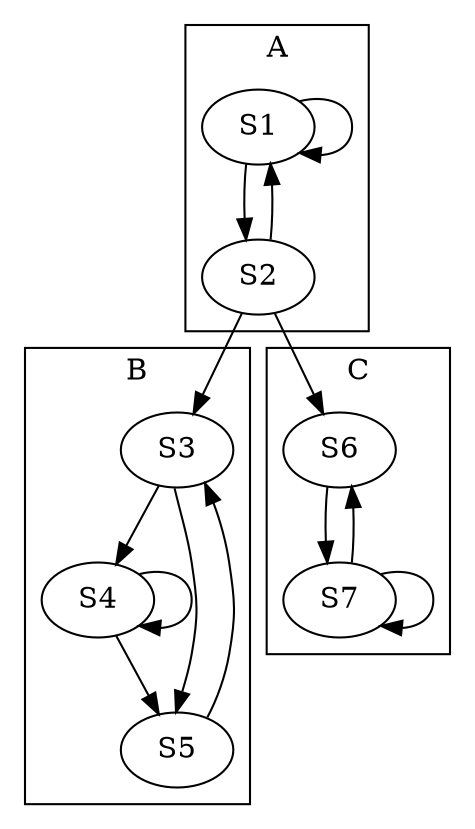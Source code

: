 digraph{
    S1;
    S2;
    S3;
    S4;
    S5;
    S6;
    S7;

    S2 -> S3
    S2 -> S6

    subgraph cluster1 {
        label="A"
        S1 -> S1
        S1 -> S2
        S2 -> S1
    }
    subgraph cluster2 {
        label="B"
        S3 -> S4
        S3 -> S5
        S4 -> S4
        S4 -> S5
        S5 -> S3
    }
    subgraph cluster3 {
        label="C"
        S6 -> S7
        S7 -> S7
        S7 -> S6
    }
}